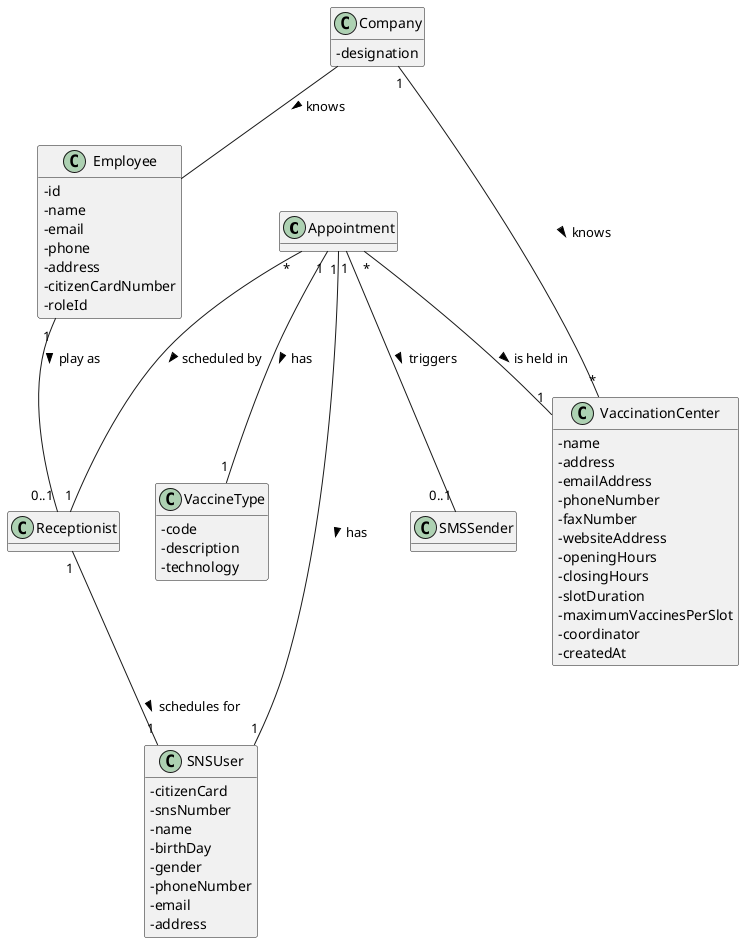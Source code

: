 @startuml  US02_DM
hide methods
skinparam classAttributeIconSize 0


class Appointment {}

class VaccineType {
  -code 
  -description
  -technology
}

class SNSUser {
  - citizenCard
  - snsNumber
  - name
  - birthDay
  - gender
  - phoneNumber
  - email
  - address
}

class VaccinationCenter{
  -name
  -address
  -emailAddress
  -phoneNumber
  -faxNumber
  -websiteAddress
  -openingHours  
  -closingHours
  -slotDuration
  -maximumVaccinesPerSlot
  -coordinator
  -createdAt
}

class Company{
  -designation
}

class Receptionist {}

class Employee {
  -id
  -name
  -email
  -phone
  -address
  -citizenCardNumber
  -roleId
}

class SMSSender {}


Appointment "1"  -- "1" VaccineType : has >
Appointment "*" -- "1" VaccinationCenter : is held in >
Company "1" -- "*" VaccinationCenter : knows >
Appointment "*" -- "1" Receptionist : scheduled by >
Receptionist "1" -- "1" SNSUser : schedules for >
Appointment "1" -- "1" SNSUser : has >
Employee "1" -- "0..1" Receptionist : play as >
Company -- Employee : knows >
Appointment "1" -- "0..1" SMSSender : triggers >


@enduml